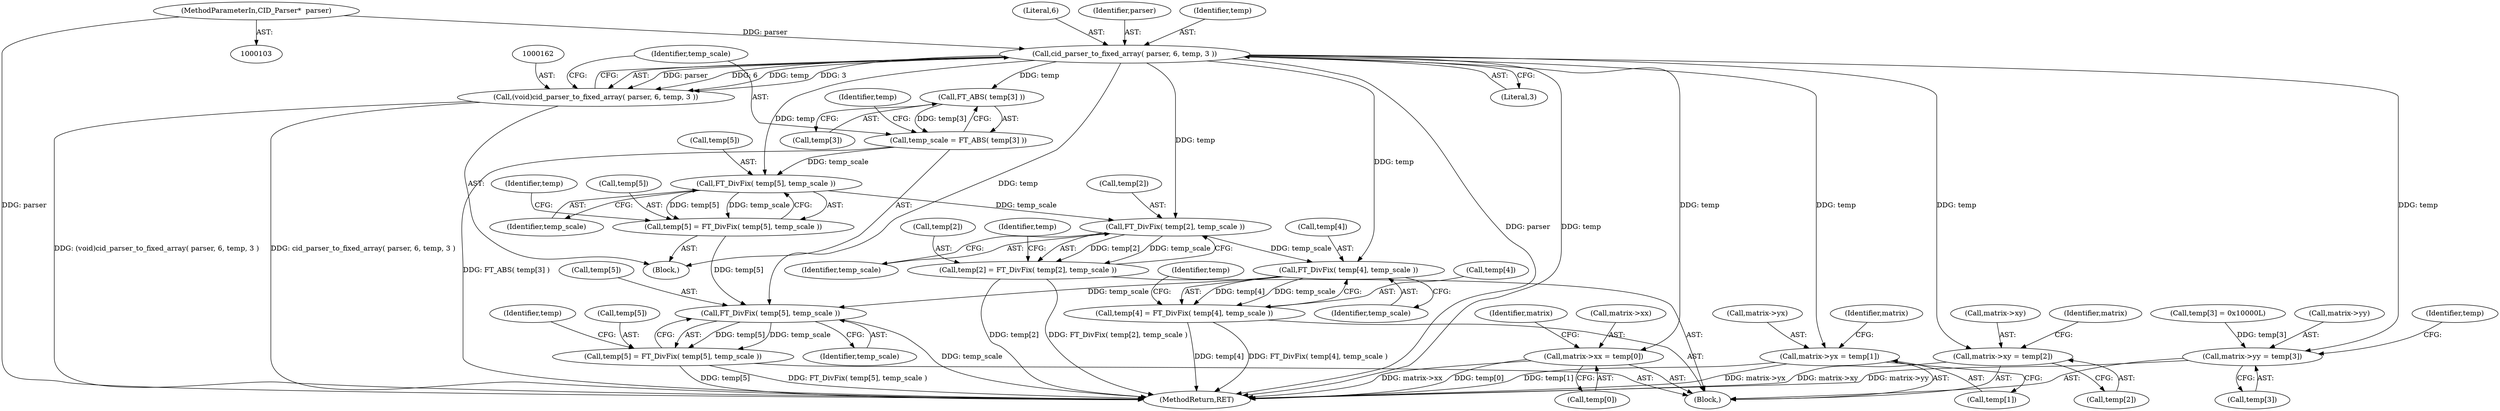 digraph "1_savannah_8b281f83e8516535756f92dbf90940ac44bd45e1@pointer" {
"1000163" [label="(Call,cid_parser_to_fixed_array( parser, 6, temp, 3 ))"];
"1000105" [label="(MethodParameterIn,CID_Parser*  parser)"];
"1000161" [label="(Call,(void)cid_parser_to_fixed_array( parser, 6, temp, 3 ))"];
"1000170" [label="(Call,FT_ABS( temp[3] ))"];
"1000168" [label="(Call,temp_scale = FT_ABS( temp[3] ))"];
"1000178" [label="(Call,FT_DivFix( temp[5], temp_scale ))"];
"1000174" [label="(Call,temp[5] = FT_DivFix( temp[5], temp_scale ))"];
"1000238" [label="(Call,FT_DivFix( temp[5], temp_scale ))"];
"1000234" [label="(Call,temp[5] = FT_DivFix( temp[5], temp_scale ))"];
"1000220" [label="(Call,FT_DivFix( temp[2], temp_scale ))"];
"1000216" [label="(Call,temp[2] = FT_DivFix( temp[2], temp_scale ))"];
"1000229" [label="(Call,FT_DivFix( temp[4], temp_scale ))"];
"1000225" [label="(Call,temp[4] = FT_DivFix( temp[4], temp_scale ))"];
"1000188" [label="(Call,matrix->xx = temp[0])"];
"1000195" [label="(Call,matrix->yx = temp[1])"];
"1000202" [label="(Call,matrix->xy = temp[2])"];
"1000209" [label="(Call,matrix->yy = temp[3])"];
"1000169" [label="(Identifier,temp_scale)"];
"1000166" [label="(Identifier,temp)"];
"1000221" [label="(Call,temp[2])"];
"1000179" [label="(Call,temp[5])"];
"1000167" [label="(Literal,3)"];
"1000217" [label="(Call,temp[2])"];
"1000224" [label="(Identifier,temp_scale)"];
"1000227" [label="(Identifier,temp)"];
"1000213" [label="(Call,temp[3])"];
"1000239" [label="(Call,temp[5])"];
"1000226" [label="(Call,temp[4])"];
"1000216" [label="(Call,temp[2] = FT_DivFix( temp[2], temp_scale ))"];
"1000165" [label="(Literal,6)"];
"1000206" [label="(Call,temp[2])"];
"1000245" [label="(Identifier,temp)"];
"1000229" [label="(Call,FT_DivFix( temp[4], temp_scale ))"];
"1000174" [label="(Call,temp[5] = FT_DivFix( temp[5], temp_scale ))"];
"1000178" [label="(Call,FT_DivFix( temp[5], temp_scale ))"];
"1000204" [label="(Identifier,matrix)"];
"1000161" [label="(Call,(void)cid_parser_to_fixed_array( parser, 6, temp, 3 ))"];
"1000230" [label="(Call,temp[4])"];
"1000199" [label="(Call,temp[1])"];
"1000248" [label="(MethodReturn,RET)"];
"1000196" [label="(Call,matrix->yx)"];
"1000188" [label="(Call,matrix->xx = temp[0])"];
"1000234" [label="(Call,temp[5] = FT_DivFix( temp[5], temp_scale ))"];
"1000189" [label="(Call,matrix->xx)"];
"1000225" [label="(Call,temp[4] = FT_DivFix( temp[4], temp_scale ))"];
"1000209" [label="(Call,matrix->yy = temp[3])"];
"1000235" [label="(Call,temp[5])"];
"1000195" [label="(Call,matrix->yx = temp[1])"];
"1000220" [label="(Call,FT_DivFix( temp[2], temp_scale ))"];
"1000164" [label="(Identifier,parser)"];
"1000163" [label="(Call,cid_parser_to_fixed_array( parser, 6, temp, 3 ))"];
"1000185" [label="(Identifier,temp)"];
"1000175" [label="(Call,temp[5])"];
"1000203" [label="(Call,matrix->xy)"];
"1000170" [label="(Call,FT_ABS( temp[3] ))"];
"1000176" [label="(Identifier,temp)"];
"1000238" [label="(Call,FT_DivFix( temp[5], temp_scale ))"];
"1000192" [label="(Call,temp[0])"];
"1000236" [label="(Identifier,temp)"];
"1000197" [label="(Identifier,matrix)"];
"1000242" [label="(Identifier,temp_scale)"];
"1000135" [label="(Block,)"];
"1000202" [label="(Call,matrix->xy = temp[2])"];
"1000182" [label="(Identifier,temp_scale)"];
"1000168" [label="(Call,temp_scale = FT_ABS( temp[3] ))"];
"1000171" [label="(Call,temp[3])"];
"1000218" [label="(Identifier,temp)"];
"1000183" [label="(Call,temp[3] = 0x10000L)"];
"1000210" [label="(Call,matrix->yy)"];
"1000211" [label="(Identifier,matrix)"];
"1000105" [label="(MethodParameterIn,CID_Parser*  parser)"];
"1000233" [label="(Identifier,temp_scale)"];
"1000106" [label="(Block,)"];
"1000163" -> "1000161"  [label="AST: "];
"1000163" -> "1000167"  [label="CFG: "];
"1000164" -> "1000163"  [label="AST: "];
"1000165" -> "1000163"  [label="AST: "];
"1000166" -> "1000163"  [label="AST: "];
"1000167" -> "1000163"  [label="AST: "];
"1000161" -> "1000163"  [label="CFG: "];
"1000163" -> "1000248"  [label="DDG: parser"];
"1000163" -> "1000248"  [label="DDG: temp"];
"1000163" -> "1000161"  [label="DDG: parser"];
"1000163" -> "1000161"  [label="DDG: 6"];
"1000163" -> "1000161"  [label="DDG: temp"];
"1000163" -> "1000161"  [label="DDG: 3"];
"1000105" -> "1000163"  [label="DDG: parser"];
"1000163" -> "1000170"  [label="DDG: temp"];
"1000163" -> "1000178"  [label="DDG: temp"];
"1000163" -> "1000188"  [label="DDG: temp"];
"1000163" -> "1000195"  [label="DDG: temp"];
"1000163" -> "1000202"  [label="DDG: temp"];
"1000163" -> "1000209"  [label="DDG: temp"];
"1000163" -> "1000220"  [label="DDG: temp"];
"1000163" -> "1000229"  [label="DDG: temp"];
"1000163" -> "1000238"  [label="DDG: temp"];
"1000105" -> "1000103"  [label="AST: "];
"1000105" -> "1000248"  [label="DDG: parser"];
"1000161" -> "1000135"  [label="AST: "];
"1000162" -> "1000161"  [label="AST: "];
"1000169" -> "1000161"  [label="CFG: "];
"1000161" -> "1000248"  [label="DDG: cid_parser_to_fixed_array( parser, 6, temp, 3 )"];
"1000161" -> "1000248"  [label="DDG: (void)cid_parser_to_fixed_array( parser, 6, temp, 3 )"];
"1000170" -> "1000168"  [label="AST: "];
"1000170" -> "1000171"  [label="CFG: "];
"1000171" -> "1000170"  [label="AST: "];
"1000168" -> "1000170"  [label="CFG: "];
"1000170" -> "1000168"  [label="DDG: temp[3]"];
"1000168" -> "1000135"  [label="AST: "];
"1000169" -> "1000168"  [label="AST: "];
"1000176" -> "1000168"  [label="CFG: "];
"1000168" -> "1000248"  [label="DDG: FT_ABS( temp[3] )"];
"1000168" -> "1000178"  [label="DDG: temp_scale"];
"1000178" -> "1000174"  [label="AST: "];
"1000178" -> "1000182"  [label="CFG: "];
"1000179" -> "1000178"  [label="AST: "];
"1000182" -> "1000178"  [label="AST: "];
"1000174" -> "1000178"  [label="CFG: "];
"1000178" -> "1000174"  [label="DDG: temp[5]"];
"1000178" -> "1000174"  [label="DDG: temp_scale"];
"1000178" -> "1000220"  [label="DDG: temp_scale"];
"1000174" -> "1000135"  [label="AST: "];
"1000175" -> "1000174"  [label="AST: "];
"1000185" -> "1000174"  [label="CFG: "];
"1000174" -> "1000238"  [label="DDG: temp[5]"];
"1000238" -> "1000234"  [label="AST: "];
"1000238" -> "1000242"  [label="CFG: "];
"1000239" -> "1000238"  [label="AST: "];
"1000242" -> "1000238"  [label="AST: "];
"1000234" -> "1000238"  [label="CFG: "];
"1000238" -> "1000248"  [label="DDG: temp_scale"];
"1000238" -> "1000234"  [label="DDG: temp[5]"];
"1000238" -> "1000234"  [label="DDG: temp_scale"];
"1000229" -> "1000238"  [label="DDG: temp_scale"];
"1000234" -> "1000106"  [label="AST: "];
"1000235" -> "1000234"  [label="AST: "];
"1000245" -> "1000234"  [label="CFG: "];
"1000234" -> "1000248"  [label="DDG: temp[5]"];
"1000234" -> "1000248"  [label="DDG: FT_DivFix( temp[5], temp_scale )"];
"1000220" -> "1000216"  [label="AST: "];
"1000220" -> "1000224"  [label="CFG: "];
"1000221" -> "1000220"  [label="AST: "];
"1000224" -> "1000220"  [label="AST: "];
"1000216" -> "1000220"  [label="CFG: "];
"1000220" -> "1000216"  [label="DDG: temp[2]"];
"1000220" -> "1000216"  [label="DDG: temp_scale"];
"1000220" -> "1000229"  [label="DDG: temp_scale"];
"1000216" -> "1000106"  [label="AST: "];
"1000217" -> "1000216"  [label="AST: "];
"1000227" -> "1000216"  [label="CFG: "];
"1000216" -> "1000248"  [label="DDG: temp[2]"];
"1000216" -> "1000248"  [label="DDG: FT_DivFix( temp[2], temp_scale )"];
"1000229" -> "1000225"  [label="AST: "];
"1000229" -> "1000233"  [label="CFG: "];
"1000230" -> "1000229"  [label="AST: "];
"1000233" -> "1000229"  [label="AST: "];
"1000225" -> "1000229"  [label="CFG: "];
"1000229" -> "1000225"  [label="DDG: temp[4]"];
"1000229" -> "1000225"  [label="DDG: temp_scale"];
"1000225" -> "1000106"  [label="AST: "];
"1000226" -> "1000225"  [label="AST: "];
"1000236" -> "1000225"  [label="CFG: "];
"1000225" -> "1000248"  [label="DDG: temp[4]"];
"1000225" -> "1000248"  [label="DDG: FT_DivFix( temp[4], temp_scale )"];
"1000188" -> "1000106"  [label="AST: "];
"1000188" -> "1000192"  [label="CFG: "];
"1000189" -> "1000188"  [label="AST: "];
"1000192" -> "1000188"  [label="AST: "];
"1000197" -> "1000188"  [label="CFG: "];
"1000188" -> "1000248"  [label="DDG: matrix->xx"];
"1000188" -> "1000248"  [label="DDG: temp[0]"];
"1000195" -> "1000106"  [label="AST: "];
"1000195" -> "1000199"  [label="CFG: "];
"1000196" -> "1000195"  [label="AST: "];
"1000199" -> "1000195"  [label="AST: "];
"1000204" -> "1000195"  [label="CFG: "];
"1000195" -> "1000248"  [label="DDG: temp[1]"];
"1000195" -> "1000248"  [label="DDG: matrix->yx"];
"1000202" -> "1000106"  [label="AST: "];
"1000202" -> "1000206"  [label="CFG: "];
"1000203" -> "1000202"  [label="AST: "];
"1000206" -> "1000202"  [label="AST: "];
"1000211" -> "1000202"  [label="CFG: "];
"1000202" -> "1000248"  [label="DDG: matrix->xy"];
"1000209" -> "1000106"  [label="AST: "];
"1000209" -> "1000213"  [label="CFG: "];
"1000210" -> "1000209"  [label="AST: "];
"1000213" -> "1000209"  [label="AST: "];
"1000218" -> "1000209"  [label="CFG: "];
"1000209" -> "1000248"  [label="DDG: matrix->yy"];
"1000183" -> "1000209"  [label="DDG: temp[3]"];
}
